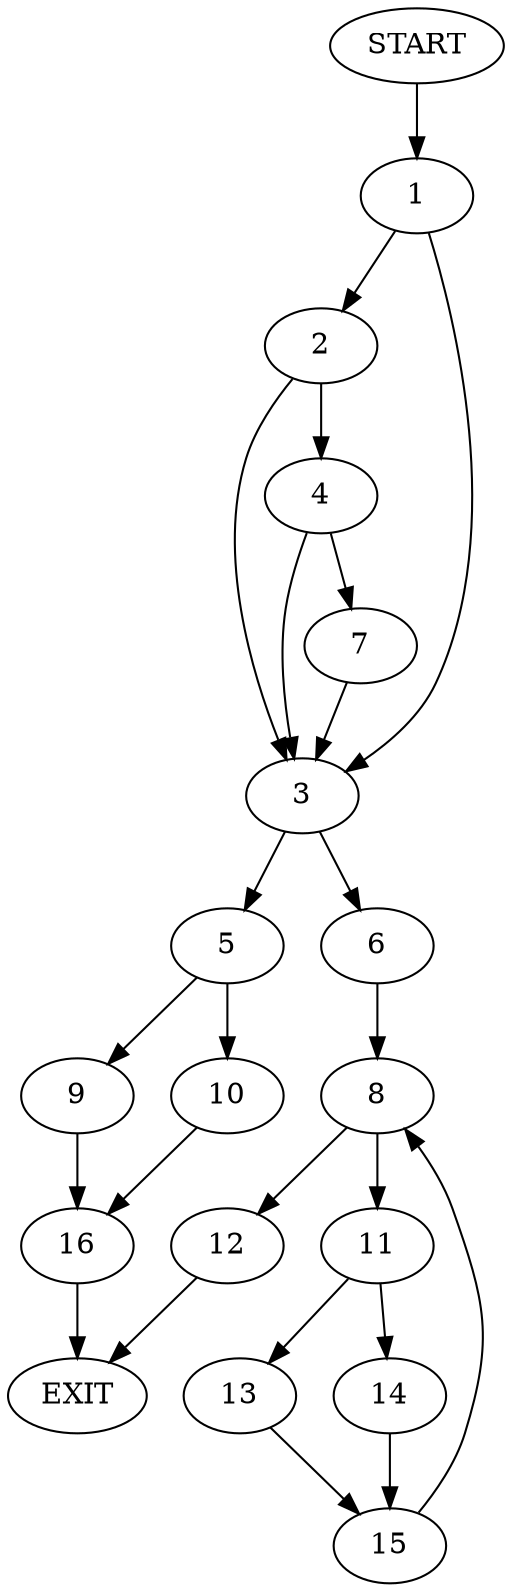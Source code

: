 digraph {
0 [label="START"]
17 [label="EXIT"]
0 -> 1
1 -> 2
1 -> 3
2 -> 4
2 -> 3
3 -> 5
3 -> 6
4 -> 7
4 -> 3
7 -> 3
6 -> 8
5 -> 9
5 -> 10
8 -> 11
8 -> 12
11 -> 13
11 -> 14
12 -> 17
14 -> 15
13 -> 15
15 -> 8
10 -> 16
9 -> 16
16 -> 17
}

